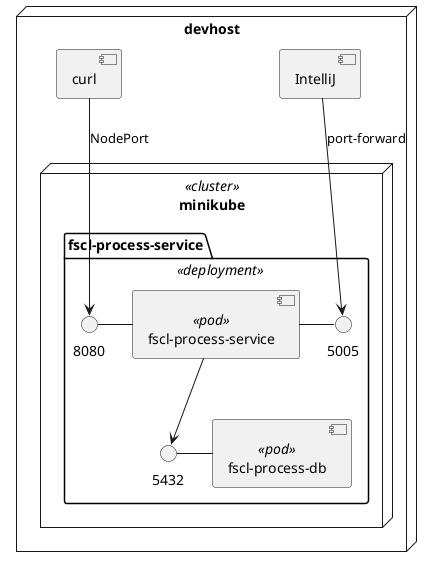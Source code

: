 @startuml
'https://plantuml.com/component-diagram



node "devhost" {

    node minikube <<cluster>> {
        package fscl-process-service <<deployment>> {
            component "fscl-process-service" as svc <<pod>>
            component "fscl-process-db" as db <<pod>>
            8080 - [svc]
            [svc] - 5005
            [svc] --> 5432
            5432 - [db]
        }
    }

    [curl] --> 8080: NodePort
    [IntelliJ] --> 5005: port-forward
}
@enduml